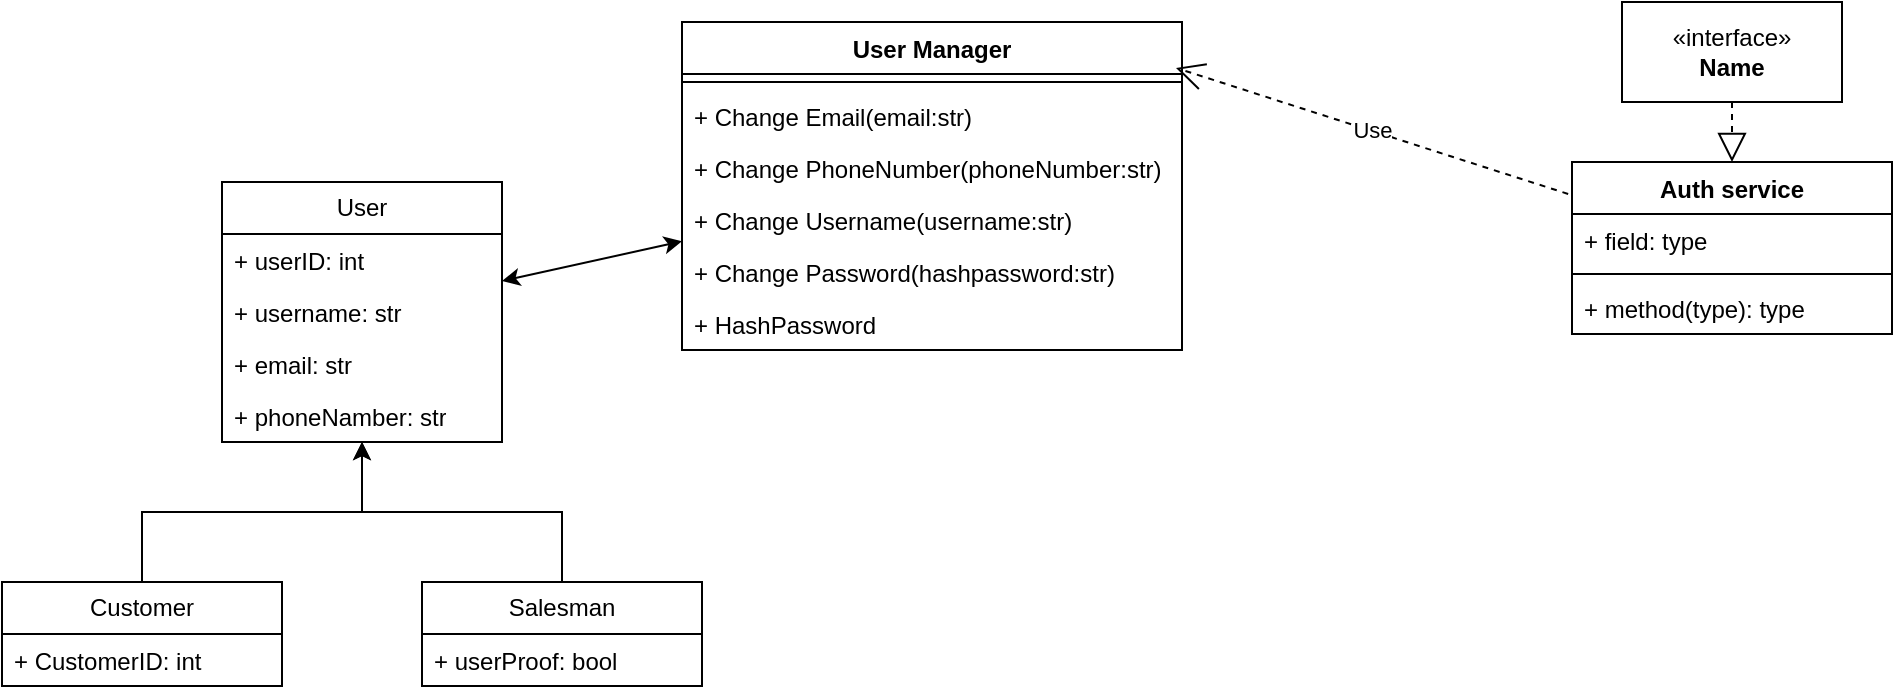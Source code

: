 <mxfile version="24.2.0" type="github">
  <diagram id="C5RBs43oDa-KdzZeNtuy" name="Page-1">
    <mxGraphModel dx="1002" dy="575" grid="1" gridSize="10" guides="1" tooltips="1" connect="1" arrows="1" fold="1" page="1" pageScale="1" pageWidth="1169" pageHeight="827" math="0" shadow="0">
      <root>
        <mxCell id="WIyWlLk6GJQsqaUBKTNV-0" />
        <mxCell id="WIyWlLk6GJQsqaUBKTNV-1" parent="WIyWlLk6GJQsqaUBKTNV-0" />
        <mxCell id="fgtV77dIeUUoKMBUg-UE-5" value="User" style="swimlane;fontStyle=0;childLayout=stackLayout;horizontal=1;startSize=26;fillColor=none;horizontalStack=0;resizeParent=1;resizeParentMax=0;resizeLast=0;collapsible=1;marginBottom=0;whiteSpace=wrap;html=1;" parent="WIyWlLk6GJQsqaUBKTNV-1" vertex="1">
          <mxGeometry x="130" y="120" width="140" height="130" as="geometry" />
        </mxCell>
        <mxCell id="Bv45trqrgGoB1gJrFXBA-1" value="+ userID: int" style="text;strokeColor=none;fillColor=none;align=left;verticalAlign=top;spacingLeft=4;spacingRight=4;overflow=hidden;rotatable=0;points=[[0,0.5],[1,0.5]];portConstraint=eastwest;whiteSpace=wrap;html=1;" vertex="1" parent="fgtV77dIeUUoKMBUg-UE-5">
          <mxGeometry y="26" width="140" height="26" as="geometry" />
        </mxCell>
        <mxCell id="fgtV77dIeUUoKMBUg-UE-6" value="+ username: str" style="text;strokeColor=none;fillColor=none;align=left;verticalAlign=top;spacingLeft=4;spacingRight=4;overflow=hidden;rotatable=0;points=[[0,0.5],[1,0.5]];portConstraint=eastwest;whiteSpace=wrap;html=1;" parent="fgtV77dIeUUoKMBUg-UE-5" vertex="1">
          <mxGeometry y="52" width="140" height="26" as="geometry" />
        </mxCell>
        <mxCell id="fgtV77dIeUUoKMBUg-UE-7" value="+ email: str" style="text;strokeColor=none;fillColor=none;align=left;verticalAlign=top;spacingLeft=4;spacingRight=4;overflow=hidden;rotatable=0;points=[[0,0.5],[1,0.5]];portConstraint=eastwest;whiteSpace=wrap;html=1;" parent="fgtV77dIeUUoKMBUg-UE-5" vertex="1">
          <mxGeometry y="78" width="140" height="26" as="geometry" />
        </mxCell>
        <mxCell id="fgtV77dIeUUoKMBUg-UE-8" value="+ phoneNamber: str" style="text;strokeColor=none;fillColor=none;align=left;verticalAlign=top;spacingLeft=4;spacingRight=4;overflow=hidden;rotatable=0;points=[[0,0.5],[1,0.5]];portConstraint=eastwest;whiteSpace=wrap;html=1;" parent="fgtV77dIeUUoKMBUg-UE-5" vertex="1">
          <mxGeometry y="104" width="140" height="26" as="geometry" />
        </mxCell>
        <mxCell id="Bv45trqrgGoB1gJrFXBA-5" style="edgeStyle=orthogonalEdgeStyle;rounded=0;orthogonalLoop=1;jettySize=auto;html=1;exitX=0.5;exitY=0;exitDx=0;exitDy=0;" edge="1" parent="WIyWlLk6GJQsqaUBKTNV-1" source="fgtV77dIeUUoKMBUg-UE-9" target="fgtV77dIeUUoKMBUg-UE-5">
          <mxGeometry relative="1" as="geometry" />
        </mxCell>
        <mxCell id="fgtV77dIeUUoKMBUg-UE-9" value="Customer" style="swimlane;fontStyle=0;childLayout=stackLayout;horizontal=1;startSize=26;fillColor=none;horizontalStack=0;resizeParent=1;resizeParentMax=0;resizeLast=0;collapsible=1;marginBottom=0;whiteSpace=wrap;html=1;" parent="WIyWlLk6GJQsqaUBKTNV-1" vertex="1">
          <mxGeometry x="20" y="320" width="140" height="52" as="geometry" />
        </mxCell>
        <mxCell id="fgtV77dIeUUoKMBUg-UE-10" value="+ CustomerID: int" style="text;strokeColor=none;fillColor=none;align=left;verticalAlign=top;spacingLeft=4;spacingRight=4;overflow=hidden;rotatable=0;points=[[0,0.5],[1,0.5]];portConstraint=eastwest;whiteSpace=wrap;html=1;" parent="fgtV77dIeUUoKMBUg-UE-9" vertex="1">
          <mxGeometry y="26" width="140" height="26" as="geometry" />
        </mxCell>
        <mxCell id="Bv45trqrgGoB1gJrFXBA-6" style="edgeStyle=orthogonalEdgeStyle;rounded=0;orthogonalLoop=1;jettySize=auto;html=1;exitX=0.5;exitY=0;exitDx=0;exitDy=0;" edge="1" parent="WIyWlLk6GJQsqaUBKTNV-1" source="fgtV77dIeUUoKMBUg-UE-17" target="fgtV77dIeUUoKMBUg-UE-5">
          <mxGeometry relative="1" as="geometry" />
        </mxCell>
        <mxCell id="fgtV77dIeUUoKMBUg-UE-17" value="Salesman" style="swimlane;fontStyle=0;childLayout=stackLayout;horizontal=1;startSize=26;fillColor=none;horizontalStack=0;resizeParent=1;resizeParentMax=0;resizeLast=0;collapsible=1;marginBottom=0;whiteSpace=wrap;html=1;" parent="WIyWlLk6GJQsqaUBKTNV-1" vertex="1">
          <mxGeometry x="230" y="320" width="140" height="52" as="geometry" />
        </mxCell>
        <mxCell id="fgtV77dIeUUoKMBUg-UE-18" value="+ userProof: bool" style="text;strokeColor=none;fillColor=none;align=left;verticalAlign=top;spacingLeft=4;spacingRight=4;overflow=hidden;rotatable=0;points=[[0,0.5],[1,0.5]];portConstraint=eastwest;whiteSpace=wrap;html=1;" parent="fgtV77dIeUUoKMBUg-UE-17" vertex="1">
          <mxGeometry y="26" width="140" height="26" as="geometry" />
        </mxCell>
        <mxCell id="fgtV77dIeUUoKMBUg-UE-21" value="Auth service" style="swimlane;fontStyle=1;align=center;verticalAlign=top;childLayout=stackLayout;horizontal=1;startSize=26;horizontalStack=0;resizeParent=1;resizeParentMax=0;resizeLast=0;collapsible=1;marginBottom=0;whiteSpace=wrap;html=1;" parent="WIyWlLk6GJQsqaUBKTNV-1" vertex="1">
          <mxGeometry x="805" y="110" width="160" height="86" as="geometry" />
        </mxCell>
        <mxCell id="fgtV77dIeUUoKMBUg-UE-22" value="+ field: type" style="text;strokeColor=none;fillColor=none;align=left;verticalAlign=top;spacingLeft=4;spacingRight=4;overflow=hidden;rotatable=0;points=[[0,0.5],[1,0.5]];portConstraint=eastwest;whiteSpace=wrap;html=1;" parent="fgtV77dIeUUoKMBUg-UE-21" vertex="1">
          <mxGeometry y="26" width="160" height="26" as="geometry" />
        </mxCell>
        <mxCell id="fgtV77dIeUUoKMBUg-UE-23" value="" style="line;strokeWidth=1;fillColor=none;align=left;verticalAlign=middle;spacingTop=-1;spacingLeft=3;spacingRight=3;rotatable=0;labelPosition=right;points=[];portConstraint=eastwest;strokeColor=inherit;" parent="fgtV77dIeUUoKMBUg-UE-21" vertex="1">
          <mxGeometry y="52" width="160" height="8" as="geometry" />
        </mxCell>
        <mxCell id="fgtV77dIeUUoKMBUg-UE-24" value="+ method(type): type" style="text;strokeColor=none;fillColor=none;align=left;verticalAlign=top;spacingLeft=4;spacingRight=4;overflow=hidden;rotatable=0;points=[[0,0.5],[1,0.5]];portConstraint=eastwest;whiteSpace=wrap;html=1;" parent="fgtV77dIeUUoKMBUg-UE-21" vertex="1">
          <mxGeometry y="60" width="160" height="26" as="geometry" />
        </mxCell>
        <mxCell id="fgtV77dIeUUoKMBUg-UE-25" value="User Manager" style="swimlane;fontStyle=1;align=center;verticalAlign=top;childLayout=stackLayout;horizontal=1;startSize=26;horizontalStack=0;resizeParent=1;resizeParentMax=0;resizeLast=0;collapsible=1;marginBottom=0;whiteSpace=wrap;html=1;" parent="WIyWlLk6GJQsqaUBKTNV-1" vertex="1">
          <mxGeometry x="360" y="40" width="250" height="164" as="geometry" />
        </mxCell>
        <mxCell id="fgtV77dIeUUoKMBUg-UE-27" value="" style="line;strokeWidth=1;fillColor=none;align=left;verticalAlign=middle;spacingTop=-1;spacingLeft=3;spacingRight=3;rotatable=0;labelPosition=right;points=[];portConstraint=eastwest;strokeColor=inherit;" parent="fgtV77dIeUUoKMBUg-UE-25" vertex="1">
          <mxGeometry y="26" width="250" height="8" as="geometry" />
        </mxCell>
        <mxCell id="Bv45trqrgGoB1gJrFXBA-10" value="+ Change Email(email:str)" style="text;strokeColor=none;fillColor=none;align=left;verticalAlign=top;spacingLeft=4;spacingRight=4;overflow=hidden;rotatable=0;points=[[0,0.5],[1,0.5]];portConstraint=eastwest;whiteSpace=wrap;html=1;" vertex="1" parent="fgtV77dIeUUoKMBUg-UE-25">
          <mxGeometry y="34" width="250" height="26" as="geometry" />
        </mxCell>
        <mxCell id="fgtV77dIeUUoKMBUg-UE-28" value="+ Change PhoneNumber(phoneNumber:str)" style="text;strokeColor=none;fillColor=none;align=left;verticalAlign=top;spacingLeft=4;spacingRight=4;overflow=hidden;rotatable=0;points=[[0,0.5],[1,0.5]];portConstraint=eastwest;whiteSpace=wrap;html=1;" parent="fgtV77dIeUUoKMBUg-UE-25" vertex="1">
          <mxGeometry y="60" width="250" height="26" as="geometry" />
        </mxCell>
        <mxCell id="Bv45trqrgGoB1gJrFXBA-7" value="+ Change Username(username:str)" style="text;strokeColor=none;fillColor=none;align=left;verticalAlign=top;spacingLeft=4;spacingRight=4;overflow=hidden;rotatable=0;points=[[0,0.5],[1,0.5]];portConstraint=eastwest;whiteSpace=wrap;html=1;" vertex="1" parent="fgtV77dIeUUoKMBUg-UE-25">
          <mxGeometry y="86" width="250" height="26" as="geometry" />
        </mxCell>
        <mxCell id="Bv45trqrgGoB1gJrFXBA-8" value="+ Change Password(hashpassword:str)" style="text;strokeColor=none;fillColor=none;align=left;verticalAlign=top;spacingLeft=4;spacingRight=4;overflow=hidden;rotatable=0;points=[[0,0.5],[1,0.5]];portConstraint=eastwest;whiteSpace=wrap;html=1;" vertex="1" parent="fgtV77dIeUUoKMBUg-UE-25">
          <mxGeometry y="112" width="250" height="26" as="geometry" />
        </mxCell>
        <mxCell id="Bv45trqrgGoB1gJrFXBA-9" value="+ HashPassword" style="text;strokeColor=none;fillColor=none;align=left;verticalAlign=top;spacingLeft=4;spacingRight=4;overflow=hidden;rotatable=0;points=[[0,0.5],[1,0.5]];portConstraint=eastwest;whiteSpace=wrap;html=1;" vertex="1" parent="fgtV77dIeUUoKMBUg-UE-25">
          <mxGeometry y="138" width="250" height="26" as="geometry" />
        </mxCell>
        <mxCell id="fgtV77dIeUUoKMBUg-UE-35" value="Use" style="endArrow=open;endSize=12;dashed=1;html=1;rounded=0;exitX=-0.012;exitY=0.186;exitDx=0;exitDy=0;exitPerimeter=0;entryX=0.988;entryY=0.14;entryDx=0;entryDy=0;entryPerimeter=0;" parent="WIyWlLk6GJQsqaUBKTNV-1" source="fgtV77dIeUUoKMBUg-UE-21" target="fgtV77dIeUUoKMBUg-UE-25" edge="1">
          <mxGeometry width="160" relative="1" as="geometry">
            <mxPoint x="340" y="410" as="sourcePoint" />
            <mxPoint x="500" y="410" as="targetPoint" />
          </mxGeometry>
        </mxCell>
        <mxCell id="fgtV77dIeUUoKMBUg-UE-36" value="&amp;laquo;interface&amp;raquo;&lt;br&gt;&lt;b&gt;Name&lt;/b&gt;" style="html=1;whiteSpace=wrap;" parent="WIyWlLk6GJQsqaUBKTNV-1" vertex="1">
          <mxGeometry x="830" y="30" width="110" height="50" as="geometry" />
        </mxCell>
        <mxCell id="fgtV77dIeUUoKMBUg-UE-37" value="" style="endArrow=block;dashed=1;endFill=0;endSize=12;html=1;rounded=0;entryX=0.5;entryY=0;entryDx=0;entryDy=0;" parent="WIyWlLk6GJQsqaUBKTNV-1" source="fgtV77dIeUUoKMBUg-UE-36" target="fgtV77dIeUUoKMBUg-UE-21" edge="1">
          <mxGeometry width="160" relative="1" as="geometry">
            <mxPoint x="370" y="410" as="sourcePoint" />
            <mxPoint x="530" y="410" as="targetPoint" />
          </mxGeometry>
        </mxCell>
        <mxCell id="Bv45trqrgGoB1gJrFXBA-13" value="" style="endArrow=classic;startArrow=classic;html=1;rounded=0;" edge="1" parent="WIyWlLk6GJQsqaUBKTNV-1" source="fgtV77dIeUUoKMBUg-UE-5" target="fgtV77dIeUUoKMBUg-UE-25">
          <mxGeometry width="50" height="50" relative="1" as="geometry">
            <mxPoint x="490" y="320" as="sourcePoint" />
            <mxPoint x="540" y="270" as="targetPoint" />
          </mxGeometry>
        </mxCell>
      </root>
    </mxGraphModel>
  </diagram>
</mxfile>
